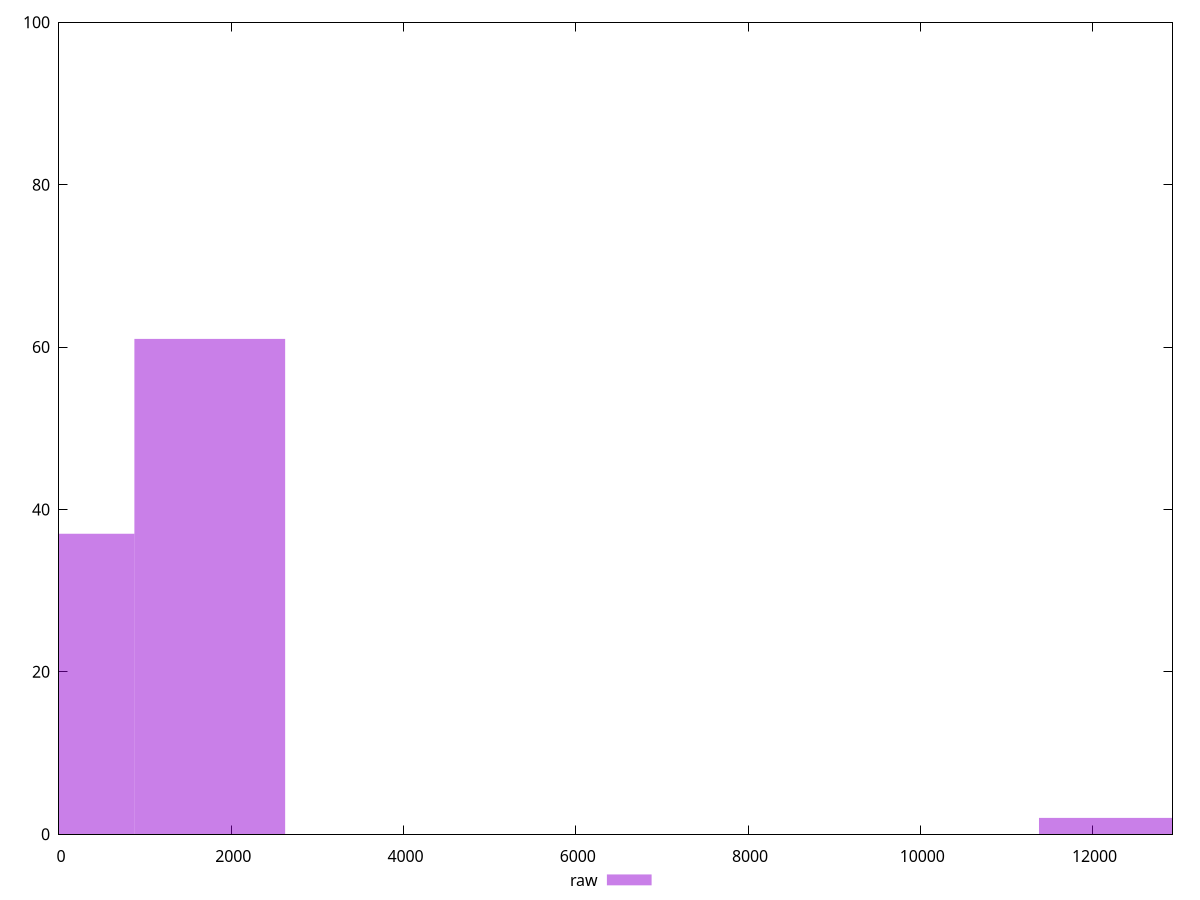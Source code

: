 reset

$raw <<EOF
0 37
1750.4592552220943 61
12253.21478655466 2
EOF

set key outside below
set boxwidth 1750.4592552220943
set xrange [0:12928]
set yrange [0:100]
set trange [0:100]
set style fill transparent solid 0.5 noborder
set terminal svg size 640, 490 enhanced background rgb 'white'
set output "reprap/uses-rel-preload/samples/pages/raw/histogram.svg"

plot $raw title "raw" with boxes

reset
